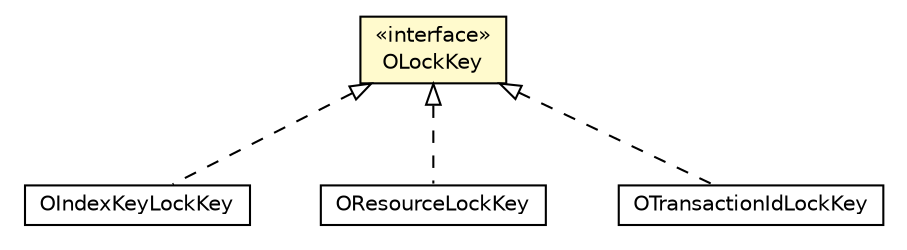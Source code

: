 #!/usr/local/bin/dot
#
# Class diagram 
# Generated by UMLGraph version R5_6-24-gf6e263 (http://www.umlgraph.org/)
#

digraph G {
	edge [fontname="Helvetica",fontsize=10,labelfontname="Helvetica",labelfontsize=10];
	node [fontname="Helvetica",fontsize=10,shape=plaintext];
	nodesep=0.25;
	ranksep=0.5;
	// com.orientechnologies.orient.server.distributed.impl.lock.OIndexKeyLockKey
	c4462910 [label=<<table title="com.orientechnologies.orient.server.distributed.impl.lock.OIndexKeyLockKey" border="0" cellborder="1" cellspacing="0" cellpadding="2" port="p" href="./OIndexKeyLockKey.html">
		<tr><td><table border="0" cellspacing="0" cellpadding="1">
<tr><td align="center" balign="center"> OIndexKeyLockKey </td></tr>
		</table></td></tr>
		</table>>, URL="./OIndexKeyLockKey.html", fontname="Helvetica", fontcolor="black", fontsize=10.0];
	// com.orientechnologies.orient.server.distributed.impl.lock.OResourceLockKey
	c4462912 [label=<<table title="com.orientechnologies.orient.server.distributed.impl.lock.OResourceLockKey" border="0" cellborder="1" cellspacing="0" cellpadding="2" port="p" href="./OResourceLockKey.html">
		<tr><td><table border="0" cellspacing="0" cellpadding="1">
<tr><td align="center" balign="center"> OResourceLockKey </td></tr>
		</table></td></tr>
		</table>>, URL="./OResourceLockKey.html", fontname="Helvetica", fontcolor="black", fontsize=10.0];
	// com.orientechnologies.orient.server.distributed.impl.lock.OTransactionIdLockKey
	c4462917 [label=<<table title="com.orientechnologies.orient.server.distributed.impl.lock.OTransactionIdLockKey" border="0" cellborder="1" cellspacing="0" cellpadding="2" port="p" href="./OTransactionIdLockKey.html">
		<tr><td><table border="0" cellspacing="0" cellpadding="1">
<tr><td align="center" balign="center"> OTransactionIdLockKey </td></tr>
		</table></td></tr>
		</table>>, URL="./OTransactionIdLockKey.html", fontname="Helvetica", fontcolor="black", fontsize=10.0];
	// com.orientechnologies.orient.server.distributed.impl.lock.OLockKey
	c4462918 [label=<<table title="com.orientechnologies.orient.server.distributed.impl.lock.OLockKey" border="0" cellborder="1" cellspacing="0" cellpadding="2" port="p" bgcolor="lemonChiffon" href="./OLockKey.html">
		<tr><td><table border="0" cellspacing="0" cellpadding="1">
<tr><td align="center" balign="center"> &#171;interface&#187; </td></tr>
<tr><td align="center" balign="center"> OLockKey </td></tr>
		</table></td></tr>
		</table>>, URL="./OLockKey.html", fontname="Helvetica", fontcolor="black", fontsize=10.0];
	//com.orientechnologies.orient.server.distributed.impl.lock.OIndexKeyLockKey implements com.orientechnologies.orient.server.distributed.impl.lock.OLockKey
	c4462918:p -> c4462910:p [dir=back,arrowtail=empty,style=dashed];
	//com.orientechnologies.orient.server.distributed.impl.lock.OResourceLockKey implements com.orientechnologies.orient.server.distributed.impl.lock.OLockKey
	c4462918:p -> c4462912:p [dir=back,arrowtail=empty,style=dashed];
	//com.orientechnologies.orient.server.distributed.impl.lock.OTransactionIdLockKey implements com.orientechnologies.orient.server.distributed.impl.lock.OLockKey
	c4462918:p -> c4462917:p [dir=back,arrowtail=empty,style=dashed];
}

